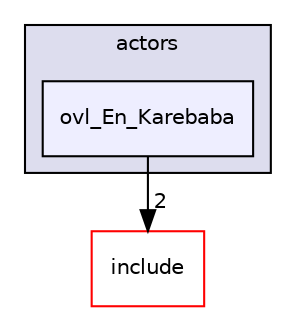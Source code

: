 digraph "src/overlays/actors/ovl_En_Karebaba" {
  compound=true
  node [ fontsize="10", fontname="Helvetica"];
  edge [ labelfontsize="10", labelfontname="Helvetica"];
  subgraph clusterdir_e93473484be31ce7bcb356bd643a22f8 {
    graph [ bgcolor="#ddddee", pencolor="black", label="actors" fontname="Helvetica", fontsize="10", URL="dir_e93473484be31ce7bcb356bd643a22f8.html"]
  dir_cab1106efeb7ea32a30711d483fa26bc [shape=box, label="ovl_En_Karebaba", style="filled", fillcolor="#eeeeff", pencolor="black", URL="dir_cab1106efeb7ea32a30711d483fa26bc.html"];
  }
  dir_d44c64559bbebec7f509842c48db8b23 [shape=box label="include" fillcolor="white" style="filled" color="red" URL="dir_d44c64559bbebec7f509842c48db8b23.html"];
  dir_cab1106efeb7ea32a30711d483fa26bc->dir_d44c64559bbebec7f509842c48db8b23 [headlabel="2", labeldistance=1.5 headhref="dir_000291_000000.html"];
}
